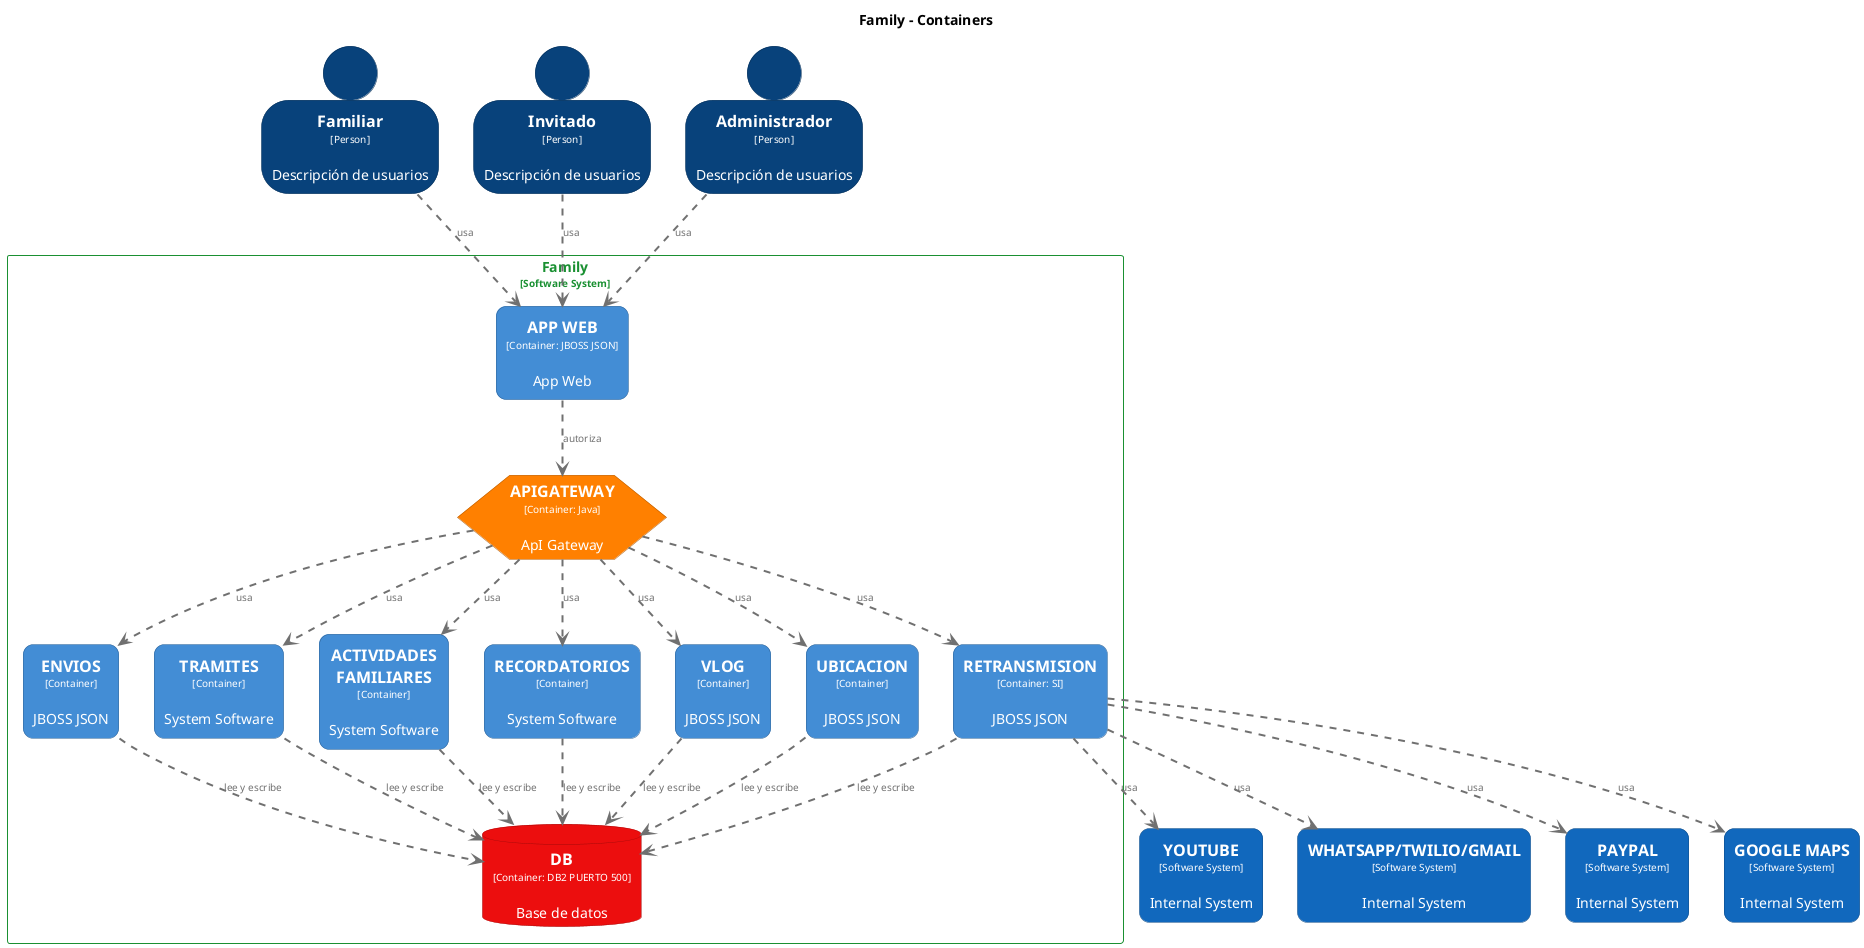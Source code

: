 @startuml pc1
set separator none
title Family - Containers

top to bottom direction

skinparam {
  arrowFontSize 10
  defaultTextAlignment center
  wrapWidth 200
  maxMessageSize 100
}

hide stereotype

skinparam rectangle<<Family.ACTIVIDADESFAMILIARES>> {
  BackgroundColor #438dd5
  FontColor #ffffff
  BorderColor #2e6295
  roundCorner 20
  shadowing false
}
skinparam hexagon<<Family.APIGATEWAY>> {
  BackgroundColor #ff8000
  FontColor #ffffff
  BorderColor #b25900
  shadowing false
}
skinparam rectangle<<Family.APPWEB>> {
  BackgroundColor #438dd5
  FontColor #ffffff
  BorderColor #2e6295
  roundCorner 20
  shadowing false
}
skinparam person<<Administrador>> {
  BackgroundColor #08427b
  FontColor #ffffff
  BorderColor #052e56
  shadowing false
}
skinparam database<<Family.DB>> {
  BackgroundColor #ec0e0e
  FontColor #ffffff
  BorderColor #a50909
  shadowing false
}
skinparam rectangle<<Family.ENVIOS>> {
  BackgroundColor #438dd5
  FontColor #ffffff
  BorderColor #2e6295
  roundCorner 20
  shadowing false
}
skinparam person<<Familiar>> {
  BackgroundColor #08427b
  FontColor #ffffff
  BorderColor #052e56
  shadowing false
}
skinparam rectangle<<GOOGLEMAPS>> {
  BackgroundColor #1168bd
  FontColor #ffffff
  BorderColor #0b4884
  roundCorner 20
  shadowing false
}
skinparam person<<Invitado>> {
  BackgroundColor #08427b
  FontColor #ffffff
  BorderColor #052e56
  shadowing false
}
skinparam rectangle<<PAYPAL>> {
  BackgroundColor #1168bd
  FontColor #ffffff
  BorderColor #0b4884
  roundCorner 20
  shadowing false
}
skinparam rectangle<<Family.RECORDATORIOS>> {
  BackgroundColor #438dd5
  FontColor #ffffff
  BorderColor #2e6295
  roundCorner 20
  shadowing false
}
skinparam rectangle<<Family.RETRANSMISION>> {
  BackgroundColor #438dd5
  FontColor #ffffff
  BorderColor #2e6295
  roundCorner 20
  shadowing false
}
skinparam rectangle<<Family.TRAMITES>> {
  BackgroundColor #438dd5
  FontColor #ffffff
  BorderColor #2e6295
  roundCorner 20
  shadowing false
}
skinparam rectangle<<Family.UBICACION>> {
  BackgroundColor #438dd5
  FontColor #ffffff
  BorderColor #2e6295
  roundCorner 20
  shadowing false
}
skinparam rectangle<<Family.VLOG>> {
  BackgroundColor #438dd5
  FontColor #ffffff
  BorderColor #2e6295
  roundCorner 20
  shadowing false
}
skinparam rectangle<<WHATSAPPTWILIOGMAIL>> {
  BackgroundColor #1168bd
  FontColor #ffffff
  BorderColor #0b4884
  roundCorner 20
  shadowing false
}
skinparam rectangle<<YOUTUBE>> {
  BackgroundColor #1168bd
  FontColor #ffffff
  BorderColor #0b4884
  roundCorner 20
  shadowing false
}
skinparam rectangle<<Family>> {
  BorderColor #1a9032
  FontColor #1a9032
  shadowing false
}

person "==Familiar\n<size:10>[Person]</size>\n\nDescripción de usuarios" <<Familiar>> as Familiar
person "==Invitado\n<size:10>[Person]</size>\n\nDescripción de usuarios" <<Invitado>> as Invitado
person "==Administrador\n<size:10>[Person]</size>\n\nDescripción de usuarios" <<Administrador>> as Administrador
rectangle "==YOUTUBE\n<size:10>[Software System]</size>\n\nInternal System" <<YOUTUBE>> as YOUTUBE
rectangle "==WHATSAPP/TWILIO/GMAIL\n<size:10>[Software System]</size>\n\nInternal System" <<WHATSAPPTWILIOGMAIL>> as WHATSAPPTWILIOGMAIL
rectangle "==PAYPAL\n<size:10>[Software System]</size>\n\nInternal System" <<PAYPAL>> as PAYPAL
rectangle "==GOOGLE MAPS\n<size:10>[Software System]</size>\n\nInternal System" <<GOOGLEMAPS>> as GOOGLEMAPS

rectangle "Family\n<size:10>[Software System]</size>" <<Family>> {
  rectangle "==ENVIOS\n<size:10>[Container]</size>\n\nJBOSS JSON" <<Family.ENVIOS>> as Family.ENVIOS
  rectangle "==TRAMITES\n<size:10>[Container]</size>\n\nSystem Software" <<Family.TRAMITES>> as Family.TRAMITES
  rectangle "==ACTIVIDADES FAMILIARES\n<size:10>[Container]</size>\n\nSystem Software" <<Family.ACTIVIDADESFAMILIARES>> as Family.ACTIVIDADESFAMILIARES
  rectangle "==RECORDATORIOS\n<size:10>[Container]</size>\n\nSystem Software" <<Family.RECORDATORIOS>> as Family.RECORDATORIOS
  rectangle "==RETRANSMISION\n<size:10>[Container: SI]</size>\n\nJBOSS JSON" <<Family.RETRANSMISION>> as Family.RETRANSMISION
  rectangle "==APP WEB\n<size:10>[Container: JBOSS JSON]</size>\n\nApp Web" <<Family.APPWEB>> as Family.APPWEB
  hexagon "==APIGATEWAY\n<size:10>[Container: Java]</size>\n\nApI Gateway" <<Family.APIGATEWAY>> as Family.APIGATEWAY
  database "==DB\n<size:10>[Container: DB2 PUERTO 500]</size>\n\nBase de datos" <<Family.DB>> as Family.DB
  rectangle "==VLOG\n<size:10>[Container]</size>\n\nJBOSS JSON" <<Family.VLOG>> as Family.VLOG
  rectangle "==UBICACION\n<size:10>[Container]</size>\n\nJBOSS JSON" <<Family.UBICACION>> as Family.UBICACION
}

Family.RETRANSMISION .[#707070,thickness=2].> YOUTUBE : "<color:#707070>usa"
Family.RETRANSMISION .[#707070,thickness=2].> WHATSAPPTWILIOGMAIL : "<color:#707070>usa"
Family.RETRANSMISION .[#707070,thickness=2].> PAYPAL : "<color:#707070>usa"
Family.RETRANSMISION .[#707070,thickness=2].> GOOGLEMAPS : "<color:#707070>usa"
Familiar .[#707070,thickness=2].> Family.APPWEB : "<color:#707070>usa"
Invitado .[#707070,thickness=2].> Family.APPWEB : "<color:#707070>usa"
Administrador .[#707070,thickness=2].> Family.APPWEB : "<color:#707070>usa"
Family.APPWEB .[#707070,thickness=2].> Family.APIGATEWAY : "<color:#707070>autoriza"
Family.APIGATEWAY .[#707070,thickness=2].> Family.VLOG : "<color:#707070>usa"
Family.APIGATEWAY .[#707070,thickness=2].> Family.UBICACION : "<color:#707070>usa"
Family.APIGATEWAY .[#707070,thickness=2].> Family.ENVIOS : "<color:#707070>usa"
Family.APIGATEWAY .[#707070,thickness=2].> Family.RETRANSMISION : "<color:#707070>usa"
Family.APIGATEWAY .[#707070,thickness=2].> Family.TRAMITES : "<color:#707070>usa"
Family.APIGATEWAY .[#707070,thickness=2].> Family.ACTIVIDADESFAMILIARES : "<color:#707070>usa"
Family.APIGATEWAY .[#707070,thickness=2].> Family.RECORDATORIOS : "<color:#707070>usa"
Family.VLOG .[#707070,thickness=2].> Family.DB : "<color:#707070>lee y escribe"
Family.UBICACION .[#707070,thickness=2].> Family.DB : "<color:#707070>lee y escribe"
Family.ENVIOS .[#707070,thickness=2].> Family.DB : "<color:#707070>lee y escribe"
Family.RETRANSMISION .[#707070,thickness=2].> Family.DB : "<color:#707070>lee y escribe"
Family.TRAMITES .[#707070,thickness=2].> Family.DB : "<color:#707070>lee y escribe"
Family.ACTIVIDADESFAMILIARES .[#707070,thickness=2].> Family.DB : "<color:#707070>lee y escribe"
Family.RECORDATORIOS .[#707070,thickness=2].> Family.DB : "<color:#707070>lee y escribe"
@enduml
